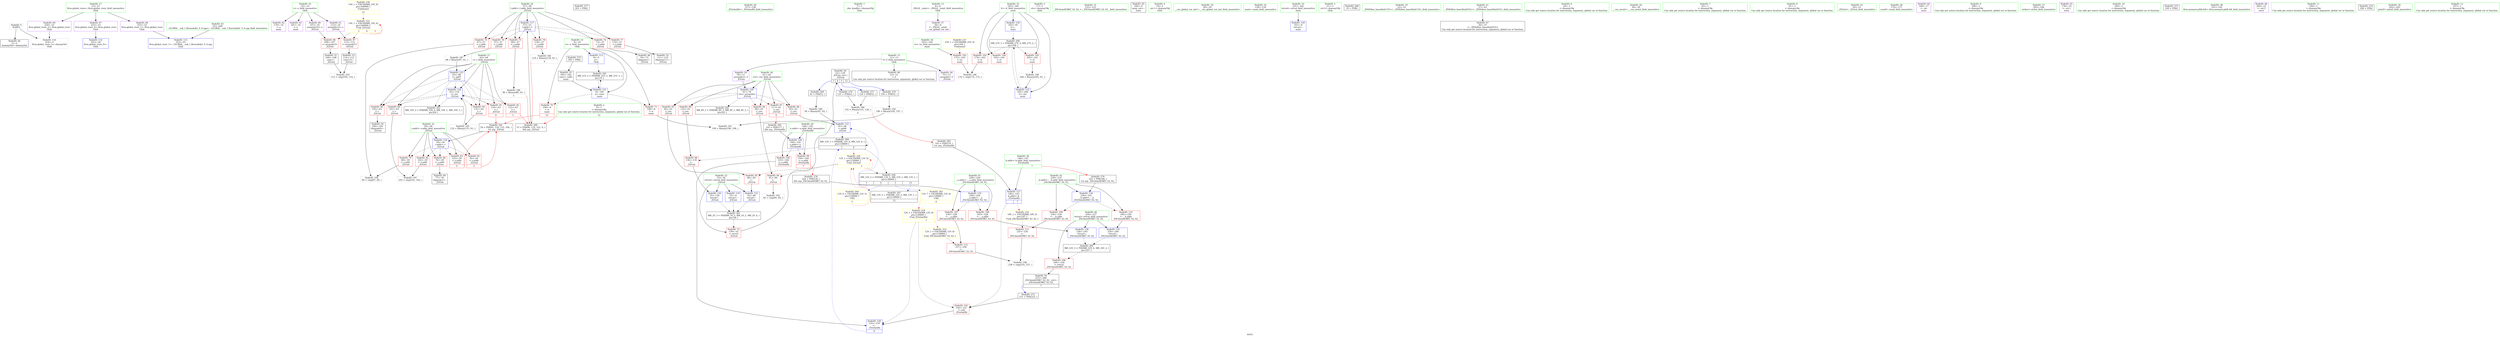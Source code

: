 digraph "SVFG" {
	label="SVFG";

	Node0x5624ecdde6c0 [shape=record,color=grey,label="{NodeID: 0\nNullPtr}"];
	Node0x5624ecdde6c0 -> Node0x5624ecdf70b0[style=solid];
	Node0x5624ecdde6c0 -> Node0x5624ecdfcd10[style=solid];
	Node0x5624ecdf7d60 [shape=record,color=red,label="{NodeID: 97\n113\<--112\n\<--arrayidx12\n_Z2Goii\n}"];
	Node0x5624ecdf7d60 -> Node0x5624ecdf88b0[style=solid];
	Node0x5624ecdf5520 [shape=record,color=green,label="{NodeID: 14\n8\<--10\nn\<--n_field_insensitive\nGlob }"];
	Node0x5624ecdf5520 -> Node0x5624ecdf9710[style=solid];
	Node0x5624ecdf5520 -> Node0x5624ecdf97e0[style=solid];
	Node0x5624ecdf5520 -> Node0x5624ecdf7a40[style=solid];
	Node0x5624ecdf5520 -> Node0x5624ecdfd970[style=solid];
	Node0x5624ece1df10 [shape=record,color=black,label="{NodeID: 277\n201 = PHI()\n}"];
	Node0x5624ecdfaff0 [shape=record,color=grey,label="{NodeID: 194\n69 = cmp(67, 68, )\n}"];
	Node0x5624ecdf78a0 [shape=record,color=red,label="{NodeID: 111\n235\<--234\n\<--\n_ZSt3minIiERKT_S2_S2_\n}"];
	Node0x5624ecdf78a0 -> Node0x5624ecdfb5f0[style=solid];
	Node0x5624ecdf6230 [shape=record,color=green,label="{NodeID: 28\n127\<--128\n_Z5relaxRii\<--_Z5relaxRii_field_insensitive\n}"];
	Node0x5624ecdfd490 [shape=record,color=blue,label="{NodeID: 125\n55\<--136\nretval\<--\n_Z2Goii\n}"];
	Node0x5624ecdfd490 -> Node0x5624ece0a1a0[style=dashed];
	Node0x5624ecdf6ee0 [shape=record,color=green,label="{NodeID: 42\n230\<--231\n__b.addr\<--__b.addr_field_insensitive\n_ZSt3minIiERKT_S2_S2_\n}"];
	Node0x5624ecdf6ee0 -> Node0x5624ecdf7700[style=solid];
	Node0x5624ecdf6ee0 -> Node0x5624ecdf77d0[style=solid];
	Node0x5624ecdf6ee0 -> Node0x5624ecdfdbe0[style=solid];
	Node0x5624ecdf8b20 [shape=record,color=black,label="{NodeID: 56\n223\<--246\n_ZSt3minIiERKT_S2_S2__ret\<--\n_ZSt3minIiERKT_S2_S2_\n|{<s0>7}}"];
	Node0x5624ecdf8b20:s0 -> Node0x5624ece1d990[style=solid,color=blue];
	Node0x5624ecdf9710 [shape=record,color=red,label="{NodeID: 70\n194\<--8\n\<--n\nmain\n|{<s0>12}}"];
	Node0x5624ecdf9710:s0 -> Node0x5624ece1e740[style=solid,color=red];
	Node0x5624ecdfa270 [shape=record,color=red,label="{NodeID: 84\n80\<--61\n\<--res\n_Z2Goii\n}"];
	Node0x5624ecdfa270 -> Node0x5624ecdfaa90[style=solid];
	Node0x5624ecdf4b00 [shape=record,color=green,label="{NodeID: 1\n7\<--1\n__dso_handle\<--dummyObj\nGlob }"];
	Node0x5624ece11f10 [shape=record,color=yellow,style=double,label="{NodeID: 264\n12V_6 = CSCHI(MR_12V_5)\npts\{130000 \}\nCS[]|{<s0>5}}"];
	Node0x5624ece11f10:s0 -> Node0x5624ece0e1d0[style=dashed,color=red];
	Node0x5624ecdf7e30 [shape=record,color=red,label="{NodeID: 98\n136\<--135\n\<--\n_Z2Goii\n}"];
	Node0x5624ecdf7e30 -> Node0x5624ecdfd490[style=solid];
	Node0x5624ecdf5620 [shape=record,color=green,label="{NodeID: 15\n11\<--13\nf\<--f_field_insensitive\nGlob }"];
	Node0x5624ecdf5620 -> Node0x5624ecdf7280[style=solid];
	Node0x5624ecdf5620 -> Node0x5624ecdf8cc0[style=solid];
	Node0x5624ecdf5620 -> Node0x5624ecdf8d90[style=solid];
	Node0x5624ece1dfe0 [shape=record,color=black,label="{NodeID: 278\n224 = PHI(150, )\n0th arg _ZSt3minIiERKT_S2_S2_ }"];
	Node0x5624ece1dfe0 -> Node0x5624ecdfdb10[style=solid];
	Node0x5624ecdfb170 [shape=record,color=grey,label="{NodeID: 195\n82 = cmp(81, 83, )\n}"];
	Node0x5624ecdf7970 [shape=record,color=red,label="{NodeID: 112\n237\<--236\n\<--\n_ZSt3minIiERKT_S2_S2_\n}"];
	Node0x5624ecdf7970 -> Node0x5624ecdfb5f0[style=solid];
	Node0x5624ecdf6330 [shape=record,color=green,label="{NodeID: 29\n144\<--145\na.addr\<--a.addr_field_insensitive\n_Z5relaxRii\n}"];
	Node0x5624ecdf6330 -> Node0x5624ecdf7f00[style=solid];
	Node0x5624ecdf6330 -> Node0x5624ecdf7fd0[style=solid];
	Node0x5624ecdf6330 -> Node0x5624ecdfd560[style=solid];
	Node0x5624ece0c9a0 [shape=record,color=black,label="{NodeID: 209\nMR_12V_5 = PHI(MR_12V_9, MR_12V_4, )\npts\{130000 \}\n|{|<s3>4}}"];
	Node0x5624ece0c9a0 -> Node0x5624ecdf7e30[style=dashed];
	Node0x5624ece0c9a0 -> Node0x5624ece0b0a0[style=dashed];
	Node0x5624ece0c9a0 -> Node0x5624ece0c9a0[style=dashed];
	Node0x5624ece0c9a0:s3 -> Node0x5624ece0e1d0[style=dashed,color=red];
	Node0x5624ecdfd560 [shape=record,color=blue,label="{NodeID: 126\n144\<--142\na.addr\<--a\n_Z5relaxRii\n}"];
	Node0x5624ecdfd560 -> Node0x5624ecdf7f00[style=dashed];
	Node0x5624ecdfd560 -> Node0x5624ecdf7fd0[style=dashed];
	Node0x5624ecdf6fb0 [shape=record,color=green,label="{NodeID: 43\n25\<--248\n_GLOBAL__sub_I_Burunduk1_0_0.cpp\<--_GLOBAL__sub_I_Burunduk1_0_0.cpp_field_insensitive\n}"];
	Node0x5624ecdf6fb0 -> Node0x5624ecdfcc50[style=solid];
	Node0x5624ecdf8bf0 [shape=record,color=purple,label="{NodeID: 57\n34\<--4\n\<--_ZStL8__ioinit\n__cxx_global_var_init\n}"];
	Node0x5624ecdf97e0 [shape=record,color=red,label="{NodeID: 71\n198\<--8\n\<--n\nmain\n}"];
	Node0x5624ecdf97e0 -> Node0x5624ece013f0[style=solid];
	Node0x5624ecdfa340 [shape=record,color=red,label="{NodeID: 85\n85\<--61\n\<--res\n_Z2Goii\n}"];
	Node0x5624ecdfa340 -> Node0x5624ecdfab60[style=solid];
	Node0x5624ecdf4b90 [shape=record,color=green,label="{NodeID: 2\n9\<--1\n\<--dummyObj\nCan only get source location for instruction, argument, global var or function.|{<s0>12}}"];
	Node0x5624ecdf4b90:s0 -> Node0x5624ece1e290[style=solid,color=red];
	Node0x5624ece12070 [shape=record,color=yellow,style=double,label="{NodeID: 265\n12V_7 = CSCHI(MR_12V_6)\npts\{130000 \}\nCS[]|{<s0>6}}"];
	Node0x5624ece12070:s0 -> Node0x5624ece0e580[style=dashed,color=red];
	Node0x5624ecdf7f00 [shape=record,color=red,label="{NodeID: 99\n150\<--144\n\<--a.addr\n_Z5relaxRii\n|{<s0>7}}"];
	Node0x5624ecdf7f00:s0 -> Node0x5624ece1dfe0[style=solid,color=red];
	Node0x5624ecdf5720 [shape=record,color=green,label="{NodeID: 16\n14\<--16\ns\<--s_field_insensitive\nGlob }"];
	Node0x5624ecdf5720 -> Node0x5624ecdf8e60[style=solid];
	Node0x5624ecdf5720 -> Node0x5624ecdf8f30[style=solid];
	Node0x5624ecdf5720 -> Node0x5624ecdf9000[style=solid];
	Node0x5624ecdf5720 -> Node0x5624ecdf90d0[style=solid];
	Node0x5624ece1e150 [shape=record,color=black,label="{NodeID: 279\n225 = PHI(146, )\n1st arg _ZSt3minIiERKT_S2_S2_ }"];
	Node0x5624ece1e150 -> Node0x5624ecdfdbe0[style=solid];
	Node0x5624ecdfb2f0 [shape=record,color=grey,label="{NodeID: 196\n176 = cmp(174, 175, )\n}"];
	Node0x5624ecdf7a40 [shape=record,color=blue,label="{NodeID: 113\n8\<--9\nn\<--\nGlob }"];
	Node0x5624ecdf7a40 -> Node0x5624ece0b5a0[style=dashed];
	Node0x5624ecdf6400 [shape=record,color=green,label="{NodeID: 30\n146\<--147\nb.addr\<--b.addr_field_insensitive\n_Z5relaxRii\n|{|<s1>7}}"];
	Node0x5624ecdf6400 -> Node0x5624ecdfd630[style=solid];
	Node0x5624ecdf6400:s1 -> Node0x5624ece1e150[style=solid,color=red];
	Node0x5624ece0cea0 [shape=record,color=yellow,style=double,label="{NodeID: 210\n18V_1 = ENCHI(MR_18V_0)\npts\{147 \}\nFun[_ZSt3minIiERKT_S2_S2_]}"];
	Node0x5624ece0cea0 -> Node0x5624ecdf78a0[style=dashed];
	Node0x5624ecdfd630 [shape=record,color=blue,label="{NodeID: 127\n146\<--143\nb.addr\<--b\n_Z5relaxRii\n|{|<s1>7}}"];
	Node0x5624ecdfd630 -> Node0x5624ecdf80a0[style=dashed];
	Node0x5624ecdfd630:s1 -> Node0x5624ece0cea0[style=dashed,color=red];
	Node0x5624ecdf70b0 [shape=record,color=black,label="{NodeID: 44\n2\<--3\ndummyVal\<--dummyVal\n}"];
	Node0x5624ece0e580 [shape=record,color=yellow,style=double,label="{NodeID: 224\n12V_1 = ENCHI(MR_12V_0)\npts\{130000 \}\nFun[_Z5relaxRii]|{|<s2>7}}"];
	Node0x5624ece0e580 -> Node0x5624ecdf80a0[style=dashed];
	Node0x5624ece0e580 -> Node0x5624ecdfd700[style=dashed];
	Node0x5624ece0e580:s2 -> Node0x5624ece0dc60[style=dashed,color=red];
	Node0x5624ecdf8cc0 [shape=record,color=purple,label="{NodeID: 58\n75\<--11\narrayidx\<--f\n_Z2Goii\n}"];
	Node0x5624ecdf98b0 [shape=record,color=red,label="{NodeID: 72\n139\<--55\n\<--retval\n_Z2Goii\n}"];
	Node0x5624ecdf98b0 -> Node0x5624ecdf8980[style=solid];
	Node0x5624ecdfa410 [shape=record,color=red,label="{NodeID: 86\n95\<--61\n\<--res\n_Z2Goii\n}"];
	Node0x5624ecdfa410 -> Node0x5624ecdfd220[style=solid];
	Node0x5624ecdf4520 [shape=record,color=green,label="{NodeID: 3\n17\<--1\n.str\<--dummyObj\nGlob }"];
	Node0x5624ecdf7fd0 [shape=record,color=red,label="{NodeID: 100\n155\<--144\n\<--a.addr\n_Z5relaxRii\n}"];
	Node0x5624ecdf7fd0 -> Node0x5624ecdfd700[style=solid];
	Node0x5624ecdf5820 [shape=record,color=green,label="{NodeID: 17\n23\<--27\nllvm.global_ctors\<--llvm.global_ctors_field_insensitive\nGlob }"];
	Node0x5624ecdf5820 -> Node0x5624ecdf9410[style=solid];
	Node0x5624ecdf5820 -> Node0x5624ecdf9510[style=solid];
	Node0x5624ecdf5820 -> Node0x5624ecdf9610[style=solid];
	Node0x5624ece1e290 [shape=record,color=black,label="{NodeID: 280\n53 = PHI(90, 119, 122, 9, )\n0th arg _Z2Goii }"];
	Node0x5624ece1e290 -> Node0x5624ecdfce10[style=solid];
	Node0x5624ecdfb470 [shape=record,color=grey,label="{NodeID: 197\n103 = cmp(101, 102, )\n}"];
	Node0x5624ecdf7b10 [shape=record,color=blue,label="{NodeID: 114\n252\<--24\nllvm.global_ctors_0\<--\nGlob }"];
	Node0x5624ecdf64d0 [shape=record,color=green,label="{NodeID: 31\n152\<--153\n_ZSt3minIiERKT_S2_S2_\<--_ZSt3minIiERKT_S2_S2__field_insensitive\n}"];
	Node0x5624ecdfd700 [shape=record,color=blue,label="{NodeID: 128\n155\<--154\n\<--\n_Z5relaxRii\n|{<s0>6}}"];
	Node0x5624ecdfd700:s0 -> Node0x5624ece0c9a0[style=dashed,color=blue];
	Node0x5624ecdf71b0 [shape=record,color=black,label="{NodeID: 45\n160\<--9\nmain_ret\<--\nmain\n}"];
	Node0x5624ecdf8d90 [shape=record,color=purple,label="{NodeID: 59\n78\<--11\narrayidx2\<--f\n_Z2Goii\n}"];
	Node0x5624ecdf8d90 -> Node0x5624ecdfd080[style=solid];
	Node0x5624ecdf9980 [shape=record,color=red,label="{NodeID: 73\n67\<--57\n\<--l.addr\n_Z2Goii\n}"];
	Node0x5624ecdf9980 -> Node0x5624ecdfaff0[style=solid];
	Node0x5624ecdfa4e0 [shape=record,color=red,label="{NodeID: 87\n117\<--61\n\<--res\n_Z2Goii\n|{<s0>6}}"];
	Node0x5624ecdfa4e0:s0 -> Node0x5624ece1e940[style=solid,color=red];
	Node0x5624ecdf45b0 [shape=record,color=green,label="{NodeID: 4\n19\<--1\n.str.1\<--dummyObj\nGlob }"];
	Node0x5624ece00970 [shape=record,color=grey,label="{NodeID: 184\n119 = Binary(118, 91, )\n|{<s0>4}}"];
	Node0x5624ece00970:s0 -> Node0x5624ece1e290[style=solid,color=red];
	Node0x5624ecdf80a0 [shape=record,color=red,label="{NodeID: 101\n154\<--151\n\<--call\n_Z5relaxRii\n}"];
	Node0x5624ecdf80a0 -> Node0x5624ecdfd700[style=solid];
	Node0x5624ecdf5920 [shape=record,color=green,label="{NodeID: 18\n28\<--29\n__cxx_global_var_init\<--__cxx_global_var_init_field_insensitive\n}"];
	Node0x5624ece1e740 [shape=record,color=black,label="{NodeID: 281\n54 = PHI(92, 120, 123, 194, )\n1st arg _Z2Goii }"];
	Node0x5624ece1e740 -> Node0x5624ecdfcee0[style=solid];
	Node0x5624ecdfb5f0 [shape=record,color=grey,label="{NodeID: 198\n238 = cmp(235, 237, )\n}"];
	Node0x5624ecdfcc50 [shape=record,color=blue,label="{NodeID: 115\n253\<--25\nllvm.global_ctors_1\<--_GLOBAL__sub_I_Burunduk1_0_0.cpp\nGlob }"];
	Node0x5624ecdf65d0 [shape=record,color=green,label="{NodeID: 32\n158\<--159\nmain\<--main_field_insensitive\n}"];
	Node0x5624ecdfd7d0 [shape=record,color=blue,label="{NodeID: 129\n161\<--9\nretval\<--\nmain\n}"];
	Node0x5624ecdf7280 [shape=record,color=black,label="{NodeID: 46\n12\<--11\n\<--f\nCan only get source location for instruction, argument, global var or function.}"];
	Node0x5624ecdf8e60 [shape=record,color=purple,label="{NodeID: 60\n107\<--14\narrayidx10\<--s\n_Z2Goii\n}"];
	Node0x5624ecdf8e60 -> Node0x5624ecdf7c90[style=solid];
	Node0x5624ecdf9a50 [shape=record,color=red,label="{NodeID: 74\n73\<--57\n\<--l.addr\n_Z2Goii\n}"];
	Node0x5624ecdf9a50 -> Node0x5624ecdf84a0[style=solid];
	Node0x5624ecdfa5b0 [shape=record,color=red,label="{NodeID: 88\n135\<--61\n\<--res\n_Z2Goii\n}"];
	Node0x5624ecdfa5b0 -> Node0x5624ecdf7e30[style=solid];
	Node0x5624ecdf4640 [shape=record,color=green,label="{NodeID: 5\n21\<--1\n.str.2\<--dummyObj\nGlob }"];
	Node0x5624ece1d460 [shape=record,color=black,label="{NodeID: 268\n35 = PHI()\n}"];
	Node0x5624ece00af0 [shape=record,color=grey,label="{NodeID: 185\n132 = Binary(131, 91, )\n}"];
	Node0x5624ece00af0 -> Node0x5624ecdfd3c0[style=solid];
	Node0x5624ecdf8170 [shape=record,color=red,label="{NodeID: 102\n175\<--163\n\<--tn\nmain\n}"];
	Node0x5624ecdf8170 -> Node0x5624ecdfb2f0[style=solid];
	Node0x5624ecdf5a20 [shape=record,color=green,label="{NodeID: 19\n32\<--33\n_ZNSt8ios_base4InitC1Ev\<--_ZNSt8ios_base4InitC1Ev_field_insensitive\n}"];
	Node0x5624ece1e940 [shape=record,color=black,label="{NodeID: 282\n142 = PHI(117, )\n0th arg _Z5relaxRii }"];
	Node0x5624ece1e940 -> Node0x5624ecdfd560[style=solid];
	Node0x5624ecdfcd10 [shape=record,color=blue, style = dotted,label="{NodeID: 116\n254\<--3\nllvm.global_ctors_2\<--dummyVal\nGlob }"];
	Node0x5624ecdf66d0 [shape=record,color=green,label="{NodeID: 33\n161\<--162\nretval\<--retval_field_insensitive\nmain\n}"];
	Node0x5624ecdf66d0 -> Node0x5624ecdfd7d0[style=solid];
	Node0x5624ecdfd8a0 [shape=record,color=blue,label="{NodeID: 130\n165\<--91\ntt\<--\nmain\n}"];
	Node0x5624ecdfd8a0 -> Node0x5624ece0baa0[style=dashed];
	Node0x5624ecdf7380 [shape=record,color=black,label="{NodeID: 47\n36\<--37\n\<--_ZNSt8ios_base4InitD1Ev\nCan only get source location for instruction, argument, global var or function.}"];
	Node0x5624ece0f060 [shape=record,color=yellow,style=double,label="{NodeID: 227\n25V_1 = ENCHI(MR_25V_0)\npts\{164 \}\nFun[main]}"];
	Node0x5624ece0f060 -> Node0x5624ecdf8170[style=dashed];
	Node0x5624ecdf8f30 [shape=record,color=purple,label="{NodeID: 61\n112\<--14\narrayidx12\<--s\n_Z2Goii\n}"];
	Node0x5624ecdf8f30 -> Node0x5624ecdf7d60[style=solid];
	Node0x5624ecdf9b20 [shape=record,color=red,label="{NodeID: 75\n89\<--57\n\<--l.addr\n_Z2Goii\n}"];
	Node0x5624ecdf9b20 -> Node0x5624ece00f70[style=solid];
	Node0x5624ecdfa680 [shape=record,color=red,label="{NodeID: 89\n101\<--63\n\<--i\n_Z2Goii\n}"];
	Node0x5624ecdfa680 -> Node0x5624ecdfb470[style=solid];
	Node0x5624ecdf46d0 [shape=record,color=green,label="{NodeID: 6\n24\<--1\n\<--dummyObj\nCan only get source location for instruction, argument, global var or function.}"];
	Node0x5624ece1d560 [shape=record,color=black,label="{NodeID: 269\n93 = PHI(52, )\n}"];
	Node0x5624ece1d560 -> Node0x5624ece010f0[style=solid];
	Node0x5624ece00c70 [shape=record,color=grey,label="{NodeID: 186\n125 = Binary(121, 124, )\n|{<s0>6}}"];
	Node0x5624ece00c70:s0 -> Node0x5624ece1ea50[style=solid,color=red];
	Node0x5624ecdf8240 [shape=record,color=red,label="{NodeID: 103\n174\<--165\n\<--tt\nmain\n}"];
	Node0x5624ecdf8240 -> Node0x5624ecdfb2f0[style=solid];
	Node0x5624ecdf5b20 [shape=record,color=green,label="{NodeID: 20\n38\<--39\n__cxa_atexit\<--__cxa_atexit_field_insensitive\n}"];
	Node0x5624ece1ea50 [shape=record,color=black,label="{NodeID: 283\n143 = PHI(125, )\n1st arg _Z5relaxRii }"];
	Node0x5624ece1ea50 -> Node0x5624ecdfd630[style=solid];
	Node0x5624ece09ca0 [shape=record,color=black,label="{NodeID: 200\nMR_32V_3 = PHI(MR_32V_4, MR_32V_2, )\npts\{227 \}\n}"];
	Node0x5624ece09ca0 -> Node0x5624ecdf7490[style=dashed];
	Node0x5624ecdfce10 [shape=record,color=blue,label="{NodeID: 117\n57\<--53\nl.addr\<--l\n_Z2Goii\n}"];
	Node0x5624ecdfce10 -> Node0x5624ecdf9980[style=dashed];
	Node0x5624ecdfce10 -> Node0x5624ecdf9a50[style=dashed];
	Node0x5624ecdfce10 -> Node0x5624ecdf9b20[style=dashed];
	Node0x5624ecdfce10 -> Node0x5624ecdf9bf0[style=dashed];
	Node0x5624ecdfce10 -> Node0x5624ecdf9cc0[style=dashed];
	Node0x5624ecdfce10 -> Node0x5624ecdf9d90[style=dashed];
	Node0x5624ecdf67a0 [shape=record,color=green,label="{NodeID: 34\n163\<--164\ntn\<--tn_field_insensitive\nmain\n}"];
	Node0x5624ecdf67a0 -> Node0x5624ecdf8170[style=solid];
	Node0x5624ece0dc60 [shape=record,color=yellow,style=double,label="{NodeID: 214\n12V_1 = ENCHI(MR_12V_0)\npts\{130000 \}\nFun[_ZSt3minIiERKT_S2_S2_]}"];
	Node0x5624ece0dc60 -> Node0x5624ecdf7970[style=dashed];
	Node0x5624ecdfd970 [shape=record,color=blue,label="{NodeID: 131\n8\<--185\nn\<--conv\nmain\n}"];
	Node0x5624ecdfd970 -> Node0x5624ecdf9710[style=dashed];
	Node0x5624ecdfd970 -> Node0x5624ecdf97e0[style=dashed];
	Node0x5624ecdfd970 -> Node0x5624ece0b5a0[style=dashed];
	Node0x5624ecdf84a0 [shape=record,color=black,label="{NodeID: 48\n74\<--73\nidxprom\<--\n_Z2Goii\n}"];
	Node0x5624ecdf9000 [shape=record,color=purple,label="{NodeID: 62\n179\<--14\n\<--s\nmain\n}"];
	Node0x5624ecdf9bf0 [shape=record,color=red,label="{NodeID: 76\n97\<--57\n\<--l.addr\n_Z2Goii\n}"];
	Node0x5624ecdf9bf0 -> Node0x5624ece00df0[style=solid];
	Node0x5624ecdfa750 [shape=record,color=red,label="{NodeID: 90\n105\<--63\n\<--i\n_Z2Goii\n}"];
	Node0x5624ecdfa750 -> Node0x5624ecdf8640[style=solid];
	Node0x5624ecdf5090 [shape=record,color=green,label="{NodeID: 7\n83\<--1\n\<--dummyObj\nCan only get source location for instruction, argument, global var or function.}"];
	Node0x5624ece1d750 [shape=record,color=black,label="{NodeID: 270\n121 = PHI(52, )\n}"];
	Node0x5624ece1d750 -> Node0x5624ece00c70[style=solid];
	Node0x5624ece00df0 [shape=record,color=grey,label="{NodeID: 187\n98 = Binary(97, 91, )\n}"];
	Node0x5624ece00df0 -> Node0x5624ecdfd2f0[style=solid];
	Node0x5624ecdf8310 [shape=record,color=red,label="{NodeID: 104\n193\<--165\n\<--tt\nmain\n}"];
	Node0x5624ecdf5c20 [shape=record,color=green,label="{NodeID: 21\n37\<--43\n_ZNSt8ios_base4InitD1Ev\<--_ZNSt8ios_base4InitD1Ev_field_insensitive\n}"];
	Node0x5624ecdf5c20 -> Node0x5624ecdf7380[style=solid];
	Node0x5624ece0a1a0 [shape=record,color=black,label="{NodeID: 201\nMR_2V_3 = PHI(MR_2V_5, MR_2V_2, MR_2V_4, )\npts\{56 \}\n}"];
	Node0x5624ece0a1a0 -> Node0x5624ecdf98b0[style=dashed];
	Node0x5624ecdfcee0 [shape=record,color=blue,label="{NodeID: 118\n59\<--54\nr.addr\<--r\n_Z2Goii\n}"];
	Node0x5624ecdfcee0 -> Node0x5624ecdf9e60[style=dashed];
	Node0x5624ecdfcee0 -> Node0x5624ecdf9f30[style=dashed];
	Node0x5624ecdfcee0 -> Node0x5624ecdfa000[style=dashed];
	Node0x5624ecdfcee0 -> Node0x5624ecdfa0d0[style=dashed];
	Node0x5624ecdfcee0 -> Node0x5624ecdfa1a0[style=dashed];
	Node0x5624ecdf6870 [shape=record,color=green,label="{NodeID: 35\n165\<--166\ntt\<--tt_field_insensitive\nmain\n}"];
	Node0x5624ecdf6870 -> Node0x5624ecdf8240[style=solid];
	Node0x5624ecdf6870 -> Node0x5624ecdf8310[style=solid];
	Node0x5624ecdf6870 -> Node0x5624ecdf83e0[style=solid];
	Node0x5624ecdf6870 -> Node0x5624ecdfd8a0[style=solid];
	Node0x5624ecdf6870 -> Node0x5624ecdfda40[style=solid];
	Node0x5624ecdfda40 [shape=record,color=blue,label="{NodeID: 132\n165\<--206\ntt\<--inc\nmain\n}"];
	Node0x5624ecdfda40 -> Node0x5624ece0baa0[style=dashed];
	Node0x5624ecdf8570 [shape=record,color=black,label="{NodeID: 49\n77\<--76\nidxprom1\<--\n_Z2Goii\n}"];
	Node0x5624ecdf90d0 [shape=record,color=purple,label="{NodeID: 63\n181\<--14\n\<--s\nmain\n}"];
	Node0x5624ecdf9cc0 [shape=record,color=red,label="{NodeID: 77\n110\<--57\n\<--l.addr\n_Z2Goii\n}"];
	Node0x5624ecdf9cc0 -> Node0x5624ecdf87e0[style=solid];
	Node0x5624ecdfa820 [shape=record,color=red,label="{NodeID: 91\n120\<--63\n\<--i\n_Z2Goii\n|{<s0>4}}"];
	Node0x5624ecdfa820:s0 -> Node0x5624ece1e740[style=solid,color=red];
	Node0x5624ecdf5120 [shape=record,color=green,label="{NodeID: 8\n91\<--1\n\<--dummyObj\nCan only get source location for instruction, argument, global var or function.}"];
	Node0x5624ece1d850 [shape=record,color=black,label="{NodeID: 271\n124 = PHI(52, )\n}"];
	Node0x5624ece1d850 -> Node0x5624ece00c70[style=solid];
	Node0x5624ece00f70 [shape=record,color=grey,label="{NodeID: 188\n90 = Binary(89, 91, )\n|{<s0>3}}"];
	Node0x5624ece00f70:s0 -> Node0x5624ece1e290[style=solid,color=red];
	Node0x5624ecdf83e0 [shape=record,color=red,label="{NodeID: 105\n205\<--165\n\<--tt\nmain\n}"];
	Node0x5624ecdf83e0 -> Node0x5624ece01270[style=solid];
	Node0x5624ecdf5d20 [shape=record,color=green,label="{NodeID: 22\n50\<--51\n_Z2Goii\<--_Z2Goii_field_insensitive\n}"];
	Node0x5624ece0a6a0 [shape=record,color=black,label="{NodeID: 202\nMR_8V_2 = PHI(MR_8V_3, MR_8V_1, MR_8V_3, )\npts\{62 \}\n}"];
	Node0x5624ecdfcfb0 [shape=record,color=blue,label="{NodeID: 119\n55\<--9\nretval\<--\n_Z2Goii\n}"];
	Node0x5624ecdfcfb0 -> Node0x5624ece0a1a0[style=dashed];
	Node0x5624ecdf6940 [shape=record,color=green,label="{NodeID: 36\n170\<--171\nscanf\<--scanf_field_insensitive\n}"];
	Node0x5624ecdfdb10 [shape=record,color=blue,label="{NodeID: 133\n228\<--224\n__a.addr\<--__a\n_ZSt3minIiERKT_S2_S2_\n}"];
	Node0x5624ecdfdb10 -> Node0x5624ecdf7560[style=dashed];
	Node0x5624ecdfdb10 -> Node0x5624ecdf7630[style=dashed];
	Node0x5624ecdf8640 [shape=record,color=black,label="{NodeID: 50\n106\<--105\nidxprom9\<--\n_Z2Goii\n}"];
	Node0x5624ece0f300 [shape=record,color=yellow,style=double,label="{NodeID: 230\n14V_1 = ENCHI(MR_14V_0)\npts\{160000 \}\nFun[main]|{<s0>12}}"];
	Node0x5624ece0f300:s0 -> Node0x5624ece0e2b0[style=dashed,color=red];
	Node0x5624ecdf91a0 [shape=record,color=purple,label="{NodeID: 64\n168\<--17\n\<--.str\nmain\n}"];
	Node0x5624ecdf9d90 [shape=record,color=red,label="{NodeID: 78\n118\<--57\n\<--l.addr\n_Z2Goii\n}"];
	Node0x5624ecdf9d90 -> Node0x5624ece00970[style=solid];
	Node0x5624ecdfa8f0 [shape=record,color=red,label="{NodeID: 92\n122\<--63\n\<--i\n_Z2Goii\n|{<s0>5}}"];
	Node0x5624ecdfa8f0:s0 -> Node0x5624ece1e290[style=solid,color=red];
	Node0x5624ecdf51b0 [shape=record,color=green,label="{NodeID: 9\n188\<--1\n\<--dummyObj\nCan only get source location for instruction, argument, global var or function.}"];
	Node0x5624ece1d990 [shape=record,color=black,label="{NodeID: 272\n151 = PHI(223, )\n}"];
	Node0x5624ece1d990 -> Node0x5624ecdf80a0[style=solid];
	Node0x5624ece010f0 [shape=record,color=grey,label="{NodeID: 189\n94 = Binary(91, 93, )\n}"];
	Node0x5624ece010f0 -> Node0x5624ecdfd220[style=solid];
	Node0x5624ecdf7490 [shape=record,color=red,label="{NodeID: 106\n246\<--226\n\<--retval\n_ZSt3minIiERKT_S2_S2_\n}"];
	Node0x5624ecdf7490 -> Node0x5624ecdf8b20[style=solid];
	Node0x5624ecdf5e20 [shape=record,color=green,label="{NodeID: 23\n55\<--56\nretval\<--retval_field_insensitive\n_Z2Goii\n}"];
	Node0x5624ecdf5e20 -> Node0x5624ecdf98b0[style=solid];
	Node0x5624ecdf5e20 -> Node0x5624ecdfcfb0[style=solid];
	Node0x5624ecdf5e20 -> Node0x5624ecdfd150[style=solid];
	Node0x5624ecdf5e20 -> Node0x5624ecdfd490[style=solid];
	Node0x5624ece0aba0 [shape=record,color=black,label="{NodeID: 203\nMR_10V_2 = PHI(MR_10V_4, MR_10V_1, MR_10V_1, )\npts\{64 \}\n}"];
	Node0x5624ecdfd080 [shape=record,color=blue,label="{NodeID: 120\n61\<--78\nres\<--arrayidx2\n_Z2Goii\n}"];
	Node0x5624ecdfd080 -> Node0x5624ecdfa270[style=dashed];
	Node0x5624ecdfd080 -> Node0x5624ecdfa340[style=dashed];
	Node0x5624ecdfd080 -> Node0x5624ecdfa410[style=dashed];
	Node0x5624ecdfd080 -> Node0x5624ecdfa4e0[style=dashed];
	Node0x5624ecdfd080 -> Node0x5624ecdfa5b0[style=dashed];
	Node0x5624ecdfd080 -> Node0x5624ece0a6a0[style=dashed];
	Node0x5624ecdf6a40 [shape=record,color=green,label="{NodeID: 37\n183\<--184\nstrlen\<--strlen_field_insensitive\n}"];
	Node0x5624ecdfdbe0 [shape=record,color=blue,label="{NodeID: 134\n230\<--225\n__b.addr\<--__b\n_ZSt3minIiERKT_S2_S2_\n}"];
	Node0x5624ecdfdbe0 -> Node0x5624ecdf7700[style=dashed];
	Node0x5624ecdfdbe0 -> Node0x5624ecdf77d0[style=dashed];
	Node0x5624ecdf8710 [shape=record,color=black,label="{NodeID: 51\n109\<--108\nconv\<--\n_Z2Goii\n}"];
	Node0x5624ecdf8710 -> Node0x5624ecdfae70[style=solid];
	Node0x5624ecdf9270 [shape=record,color=purple,label="{NodeID: 65\n178\<--19\n\<--.str.1\nmain\n}"];
	Node0x5624ecdf9e60 [shape=record,color=red,label="{NodeID: 79\n68\<--59\n\<--r.addr\n_Z2Goii\n}"];
	Node0x5624ecdf9e60 -> Node0x5624ecdfaff0[style=solid];
	Node0x5624ecdfa9c0 [shape=record,color=red,label="{NodeID: 93\n131\<--63\n\<--i\n_Z2Goii\n}"];
	Node0x5624ecdfa9c0 -> Node0x5624ece00af0[style=solid];
	Node0x5624ecdf5240 [shape=record,color=green,label="{NodeID: 10\n189\<--1\n\<--dummyObj\nCan only get source location for instruction, argument, global var or function.}"];
	Node0x5624ece1dad0 [shape=record,color=black,label="{NodeID: 273\n169 = PHI()\n}"];
	Node0x5624ece01270 [shape=record,color=grey,label="{NodeID: 190\n206 = Binary(205, 91, )\n}"];
	Node0x5624ece01270 -> Node0x5624ecdfda40[style=solid];
	Node0x5624ecdf7560 [shape=record,color=red,label="{NodeID: 107\n236\<--228\n\<--__a.addr\n_ZSt3minIiERKT_S2_S2_\n}"];
	Node0x5624ecdf7560 -> Node0x5624ecdf7970[style=solid];
	Node0x5624ecdf5ef0 [shape=record,color=green,label="{NodeID: 24\n57\<--58\nl.addr\<--l.addr_field_insensitive\n_Z2Goii\n}"];
	Node0x5624ecdf5ef0 -> Node0x5624ecdf9980[style=solid];
	Node0x5624ecdf5ef0 -> Node0x5624ecdf9a50[style=solid];
	Node0x5624ecdf5ef0 -> Node0x5624ecdf9b20[style=solid];
	Node0x5624ecdf5ef0 -> Node0x5624ecdf9bf0[style=solid];
	Node0x5624ecdf5ef0 -> Node0x5624ecdf9cc0[style=solid];
	Node0x5624ecdf5ef0 -> Node0x5624ecdf9d90[style=solid];
	Node0x5624ecdf5ef0 -> Node0x5624ecdfce10[style=solid];
	Node0x5624ece0b0a0 [shape=record,color=black,label="{NodeID: 204\nMR_12V_2 = PHI(MR_12V_5, MR_12V_1, MR_12V_1, )\npts\{130000 \}\n|{<s0>3|<s1>4|<s2>5|<s3>12}}"];
	Node0x5624ece0b0a0:s0 -> Node0x5624ecdfd220[style=dashed,color=blue];
	Node0x5624ece0b0a0:s1 -> Node0x5624ece11f10[style=dashed,color=blue];
	Node0x5624ece0b0a0:s2 -> Node0x5624ece12070[style=dashed,color=blue];
	Node0x5624ece0b0a0:s3 -> Node0x5624ece0bfa0[style=dashed,color=blue];
	Node0x5624ecdfd150 [shape=record,color=blue,label="{NodeID: 121\n55\<--86\nretval\<--\n_Z2Goii\n}"];
	Node0x5624ecdfd150 -> Node0x5624ece0a1a0[style=dashed];
	Node0x5624ecdf6b40 [shape=record,color=green,label="{NodeID: 38\n191\<--192\nllvm.memset.p0i8.i64\<--llvm.memset.p0i8.i64_field_insensitive\n}"];
	Node0x5624ecdfdcb0 [shape=record,color=blue,label="{NodeID: 135\n226\<--240\nretval\<--\n_ZSt3minIiERKT_S2_S2_\n}"];
	Node0x5624ecdfdcb0 -> Node0x5624ece09ca0[style=dashed];
	Node0x5624ecdf87e0 [shape=record,color=black,label="{NodeID: 52\n111\<--110\nidxprom11\<--\n_Z2Goii\n}"];
	Node0x5624ecdf9340 [shape=record,color=purple,label="{NodeID: 66\n200\<--21\n\<--.str.2\nmain\n}"];
	Node0x5624ecdf9f30 [shape=record,color=red,label="{NodeID: 80\n76\<--59\n\<--r.addr\n_Z2Goii\n}"];
	Node0x5624ecdf9f30 -> Node0x5624ecdf8570[style=solid];
	Node0x5624ecdfaa90 [shape=record,color=red,label="{NodeID: 94\n81\<--80\n\<--\n_Z2Goii\n}"];
	Node0x5624ecdfaa90 -> Node0x5624ecdfb170[style=solid];
	Node0x5624ecdf52d0 [shape=record,color=green,label="{NodeID: 11\n190\<--1\n\<--dummyObj\nCan only get source location for instruction, argument, global var or function.}"];
	Node0x5624ece1dba0 [shape=record,color=black,label="{NodeID: 274\n180 = PHI()\n}"];
	Node0x5624ece013f0 [shape=record,color=grey,label="{NodeID: 191\n199 = Binary(196, 198, )\n}"];
	Node0x5624ecdf7630 [shape=record,color=red,label="{NodeID: 108\n243\<--228\n\<--__a.addr\n_ZSt3minIiERKT_S2_S2_\n}"];
	Node0x5624ecdf7630 -> Node0x5624ecdfdd80[style=solid];
	Node0x5624ecdf5fc0 [shape=record,color=green,label="{NodeID: 25\n59\<--60\nr.addr\<--r.addr_field_insensitive\n_Z2Goii\n}"];
	Node0x5624ecdf5fc0 -> Node0x5624ecdf9e60[style=solid];
	Node0x5624ecdf5fc0 -> Node0x5624ecdf9f30[style=solid];
	Node0x5624ecdf5fc0 -> Node0x5624ecdfa000[style=solid];
	Node0x5624ecdf5fc0 -> Node0x5624ecdfa0d0[style=solid];
	Node0x5624ecdf5fc0 -> Node0x5624ecdfa1a0[style=solid];
	Node0x5624ecdf5fc0 -> Node0x5624ecdfcee0[style=solid];
	Node0x5624ece0b5a0 [shape=record,color=black,label="{NodeID: 205\nMR_21V_2 = PHI(MR_21V_3, MR_21V_1, )\npts\{10 \}\n}"];
	Node0x5624ece0b5a0 -> Node0x5624ecdfd970[style=dashed];
	Node0x5624ecdfd220 [shape=record,color=blue,label="{NodeID: 122\n95\<--94\n\<--add6\n_Z2Goii\n}"];
	Node0x5624ecdfd220 -> Node0x5624ece0c9a0[style=dashed];
	Node0x5624ecdf6c40 [shape=record,color=green,label="{NodeID: 39\n202\<--203\nprintf\<--printf_field_insensitive\n}"];
	Node0x5624ecdfdd80 [shape=record,color=blue,label="{NodeID: 136\n226\<--243\nretval\<--\n_ZSt3minIiERKT_S2_S2_\n}"];
	Node0x5624ecdfdd80 -> Node0x5624ece09ca0[style=dashed];
	Node0x5624ecdf88b0 [shape=record,color=black,label="{NodeID: 53\n114\<--113\nconv13\<--\n_Z2Goii\n}"];
	Node0x5624ecdf88b0 -> Node0x5624ecdfae70[style=solid];
	Node0x5624ecdf9410 [shape=record,color=purple,label="{NodeID: 67\n252\<--23\nllvm.global_ctors_0\<--llvm.global_ctors\nGlob }"];
	Node0x5624ecdf9410 -> Node0x5624ecdf7b10[style=solid];
	Node0x5624ecdfa000 [shape=record,color=red,label="{NodeID: 81\n92\<--59\n\<--r.addr\n_Z2Goii\n|{<s0>3}}"];
	Node0x5624ecdfa000:s0 -> Node0x5624ece1e740[style=solid,color=red];
	Node0x5624ecdfab60 [shape=record,color=red,label="{NodeID: 95\n86\<--85\n\<--\n_Z2Goii\n}"];
	Node0x5624ecdfab60 -> Node0x5624ecdfd150[style=solid];
	Node0x5624ecdf5360 [shape=record,color=green,label="{NodeID: 12\n197\<--1\n\<--dummyObj\nCan only get source location for instruction, argument, global var or function.}"];
	Node0x5624ece1dc70 [shape=record,color=black,label="{NodeID: 275\n182 = PHI()\n}"];
	Node0x5624ece1dc70 -> Node0x5624ecdf8a50[style=solid];
	Node0x5624ecdfacf0 [shape=record,color=grey,label="{NodeID: 192\n196 = Binary(195, 197, )\n}"];
	Node0x5624ecdfacf0 -> Node0x5624ece013f0[style=solid];
	Node0x5624ecdf7700 [shape=record,color=red,label="{NodeID: 109\n234\<--230\n\<--__b.addr\n_ZSt3minIiERKT_S2_S2_\n}"];
	Node0x5624ecdf7700 -> Node0x5624ecdf78a0[style=solid];
	Node0x5624ecdf6090 [shape=record,color=green,label="{NodeID: 26\n61\<--62\nres\<--res_field_insensitive\n_Z2Goii\n}"];
	Node0x5624ecdf6090 -> Node0x5624ecdfa270[style=solid];
	Node0x5624ecdf6090 -> Node0x5624ecdfa340[style=solid];
	Node0x5624ecdf6090 -> Node0x5624ecdfa410[style=solid];
	Node0x5624ecdf6090 -> Node0x5624ecdfa4e0[style=solid];
	Node0x5624ecdf6090 -> Node0x5624ecdfa5b0[style=solid];
	Node0x5624ecdf6090 -> Node0x5624ecdfd080[style=solid];
	Node0x5624ece0baa0 [shape=record,color=black,label="{NodeID: 206\nMR_27V_3 = PHI(MR_27V_4, MR_27V_2, )\npts\{166 \}\n}"];
	Node0x5624ece0baa0 -> Node0x5624ecdf8240[style=dashed];
	Node0x5624ece0baa0 -> Node0x5624ecdf8310[style=dashed];
	Node0x5624ece0baa0 -> Node0x5624ecdf83e0[style=dashed];
	Node0x5624ece0baa0 -> Node0x5624ecdfda40[style=dashed];
	Node0x5624ecdfd2f0 [shape=record,color=blue,label="{NodeID: 123\n63\<--98\ni\<--add7\n_Z2Goii\n}"];
	Node0x5624ecdfd2f0 -> Node0x5624ecdfa680[style=dashed];
	Node0x5624ecdfd2f0 -> Node0x5624ecdfa750[style=dashed];
	Node0x5624ecdfd2f0 -> Node0x5624ecdfa820[style=dashed];
	Node0x5624ecdfd2f0 -> Node0x5624ecdfa8f0[style=dashed];
	Node0x5624ecdfd2f0 -> Node0x5624ecdfa9c0[style=dashed];
	Node0x5624ecdfd2f0 -> Node0x5624ecdfd3c0[style=dashed];
	Node0x5624ecdfd2f0 -> Node0x5624ece0aba0[style=dashed];
	Node0x5624ecdf6d40 [shape=record,color=green,label="{NodeID: 40\n226\<--227\nretval\<--retval_field_insensitive\n_ZSt3minIiERKT_S2_S2_\n}"];
	Node0x5624ecdf6d40 -> Node0x5624ecdf7490[style=solid];
	Node0x5624ecdf6d40 -> Node0x5624ecdfdcb0[style=solid];
	Node0x5624ecdf6d40 -> Node0x5624ecdfdd80[style=solid];
	Node0x5624ece0e1d0 [shape=record,color=yellow,style=double,label="{NodeID: 220\n12V_1 = ENCHI(MR_12V_0)\npts\{130000 \}\nFun[_Z2Goii]|{|<s3>3}}"];
	Node0x5624ece0e1d0 -> Node0x5624ecdfaa90[style=dashed];
	Node0x5624ece0e1d0 -> Node0x5624ecdfab60[style=dashed];
	Node0x5624ece0e1d0 -> Node0x5624ece0b0a0[style=dashed];
	Node0x5624ece0e1d0:s3 -> Node0x5624ece0e1d0[style=dashed,color=red];
	Node0x5624ecdf8980 [shape=record,color=black,label="{NodeID: 54\n52\<--139\n_Z2Goii_ret\<--\n_Z2Goii\n|{<s0>3|<s1>4|<s2>5|<s3>12}}"];
	Node0x5624ecdf8980:s0 -> Node0x5624ece1d560[style=solid,color=blue];
	Node0x5624ecdf8980:s1 -> Node0x5624ece1d750[style=solid,color=blue];
	Node0x5624ecdf8980:s2 -> Node0x5624ece1d850[style=solid,color=blue];
	Node0x5624ecdf8980:s3 -> Node0x5624ece1dd40[style=solid,color=blue];
	Node0x5624ecdf9510 [shape=record,color=purple,label="{NodeID: 68\n253\<--23\nllvm.global_ctors_1\<--llvm.global_ctors\nGlob }"];
	Node0x5624ecdf9510 -> Node0x5624ecdfcc50[style=solid];
	Node0x5624ecdfa0d0 [shape=record,color=red,label="{NodeID: 82\n102\<--59\n\<--r.addr\n_Z2Goii\n}"];
	Node0x5624ecdfa0d0 -> Node0x5624ecdfb470[style=solid];
	Node0x5624ecdf7c90 [shape=record,color=red,label="{NodeID: 96\n108\<--107\n\<--arrayidx10\n_Z2Goii\n}"];
	Node0x5624ecdf7c90 -> Node0x5624ecdf8710[style=solid];
	Node0x5624ecdf5420 [shape=record,color=green,label="{NodeID: 13\n4\<--6\n_ZStL8__ioinit\<--_ZStL8__ioinit_field_insensitive\nGlob }"];
	Node0x5624ecdf5420 -> Node0x5624ecdf8bf0[style=solid];
	Node0x5624ece1dd40 [shape=record,color=black,label="{NodeID: 276\n195 = PHI(52, )\n}"];
	Node0x5624ece1dd40 -> Node0x5624ecdfacf0[style=solid];
	Node0x5624ecdfae70 [shape=record,color=grey,label="{NodeID: 193\n115 = cmp(109, 114, )\n}"];
	Node0x5624ecdf77d0 [shape=record,color=red,label="{NodeID: 110\n240\<--230\n\<--__b.addr\n_ZSt3minIiERKT_S2_S2_\n}"];
	Node0x5624ecdf77d0 -> Node0x5624ecdfdcb0[style=solid];
	Node0x5624ecdf6160 [shape=record,color=green,label="{NodeID: 27\n63\<--64\ni\<--i_field_insensitive\n_Z2Goii\n}"];
	Node0x5624ecdf6160 -> Node0x5624ecdfa680[style=solid];
	Node0x5624ecdf6160 -> Node0x5624ecdfa750[style=solid];
	Node0x5624ecdf6160 -> Node0x5624ecdfa820[style=solid];
	Node0x5624ecdf6160 -> Node0x5624ecdfa8f0[style=solid];
	Node0x5624ecdf6160 -> Node0x5624ecdfa9c0[style=solid];
	Node0x5624ecdf6160 -> Node0x5624ecdfd2f0[style=solid];
	Node0x5624ecdf6160 -> Node0x5624ecdfd3c0[style=solid];
	Node0x5624ece0bfa0 [shape=record,color=black,label="{NodeID: 207\nMR_12V_2 = PHI(MR_12V_3, MR_12V_1, )\npts\{130000 \}\n|{<s0>12}}"];
	Node0x5624ece0bfa0:s0 -> Node0x5624ece0e1d0[style=dashed,color=red];
	Node0x5624ecdfd3c0 [shape=record,color=blue,label="{NodeID: 124\n63\<--132\ni\<--inc\n_Z2Goii\n}"];
	Node0x5624ecdfd3c0 -> Node0x5624ecdfa680[style=dashed];
	Node0x5624ecdfd3c0 -> Node0x5624ecdfa750[style=dashed];
	Node0x5624ecdfd3c0 -> Node0x5624ecdfa820[style=dashed];
	Node0x5624ecdfd3c0 -> Node0x5624ecdfa8f0[style=dashed];
	Node0x5624ecdfd3c0 -> Node0x5624ecdfa9c0[style=dashed];
	Node0x5624ecdfd3c0 -> Node0x5624ecdfd3c0[style=dashed];
	Node0x5624ecdfd3c0 -> Node0x5624ece0aba0[style=dashed];
	Node0x5624ecdf6e10 [shape=record,color=green,label="{NodeID: 41\n228\<--229\n__a.addr\<--__a.addr_field_insensitive\n_ZSt3minIiERKT_S2_S2_\n}"];
	Node0x5624ecdf6e10 -> Node0x5624ecdf7560[style=solid];
	Node0x5624ecdf6e10 -> Node0x5624ecdf7630[style=solid];
	Node0x5624ecdf6e10 -> Node0x5624ecdfdb10[style=solid];
	Node0x5624ece0e2b0 [shape=record,color=yellow,style=double,label="{NodeID: 221\n14V_1 = ENCHI(MR_14V_0)\npts\{160000 \}\nFun[_Z2Goii]|{|<s2>3|<s3>4|<s4>5}}"];
	Node0x5624ece0e2b0 -> Node0x5624ecdf7c90[style=dashed];
	Node0x5624ece0e2b0 -> Node0x5624ecdf7d60[style=dashed];
	Node0x5624ece0e2b0:s2 -> Node0x5624ece0e2b0[style=dashed,color=red];
	Node0x5624ece0e2b0:s3 -> Node0x5624ece0e2b0[style=dashed,color=red];
	Node0x5624ece0e2b0:s4 -> Node0x5624ece0e2b0[style=dashed,color=red];
	Node0x5624ecdf8a50 [shape=record,color=black,label="{NodeID: 55\n185\<--182\nconv\<--call2\nmain\n}"];
	Node0x5624ecdf8a50 -> Node0x5624ecdfd970[style=solid];
	Node0x5624ecdf9610 [shape=record,color=purple,label="{NodeID: 69\n254\<--23\nllvm.global_ctors_2\<--llvm.global_ctors\nGlob }"];
	Node0x5624ecdf9610 -> Node0x5624ecdfcd10[style=solid];
	Node0x5624ecdfa1a0 [shape=record,color=red,label="{NodeID: 83\n123\<--59\n\<--r.addr\n_Z2Goii\n|{<s0>5}}"];
	Node0x5624ecdfa1a0:s0 -> Node0x5624ece1e740[style=solid,color=red];
}

